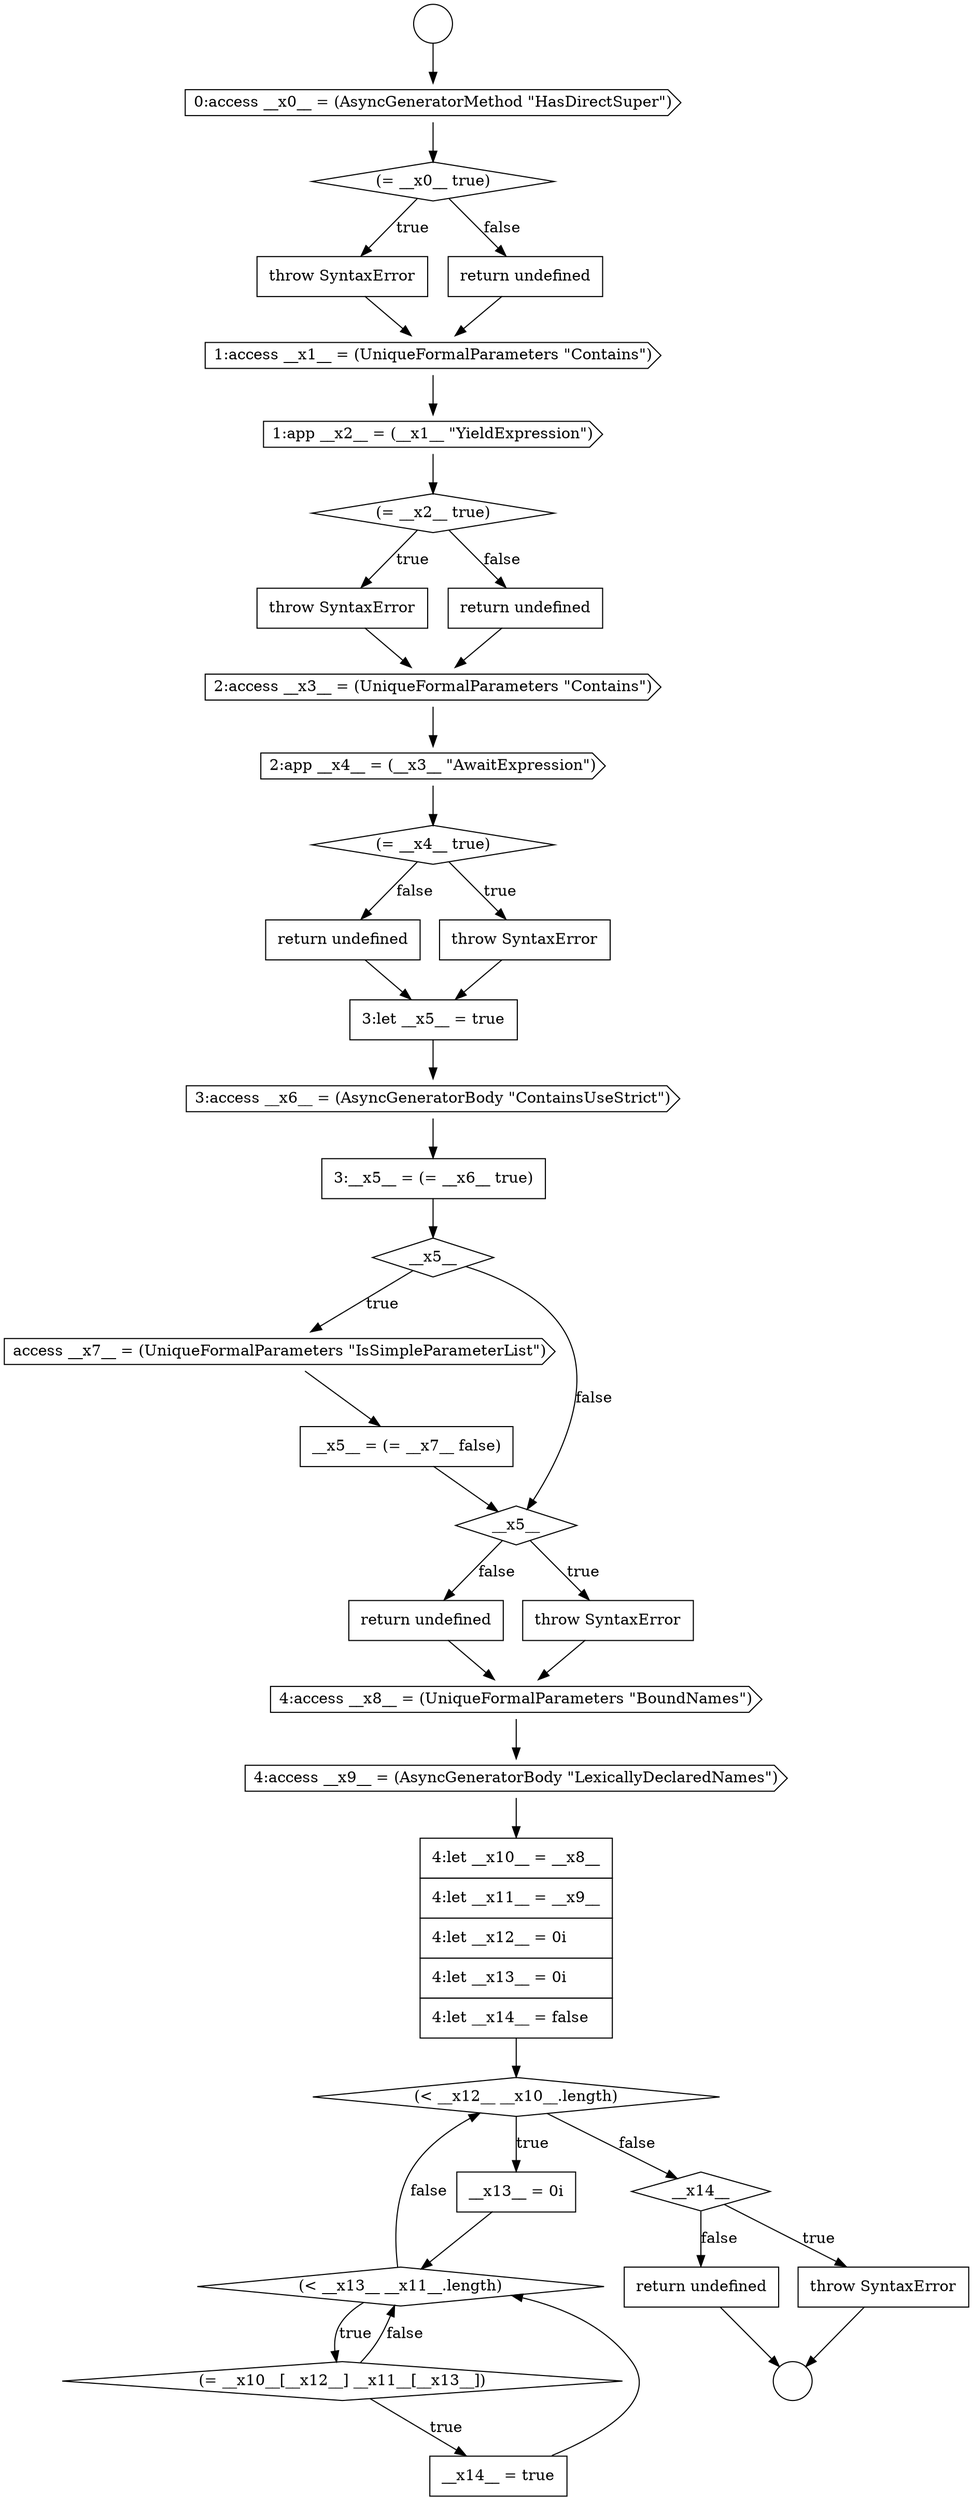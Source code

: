 digraph {
  node19187 [shape=none, margin=0, label=<<font color="black">
    <table border="0" cellborder="1" cellspacing="0" cellpadding="10">
      <tr><td align="left">return undefined</td></tr>
    </table>
  </font>> color="black" fillcolor="white" style=filled]
  node19172 [shape=cds, label=<<font color="black">access __x7__ = (UniqueFormalParameters &quot;IsSimpleParameterList&quot;)</font>> color="black" fillcolor="white" style=filled]
  node19152 [shape=circle label=" " color="black" fillcolor="white" style=filled]
  node19158 [shape=cds, label=<<font color="black">1:access __x1__ = (UniqueFormalParameters &quot;Contains&quot;)</font>> color="black" fillcolor="white" style=filled]
  node19186 [shape=none, margin=0, label=<<font color="black">
    <table border="0" cellborder="1" cellspacing="0" cellpadding="10">
      <tr><td align="left">throw SyntaxError</td></tr>
    </table>
  </font>> color="black" fillcolor="white" style=filled]
  node19179 [shape=none, margin=0, label=<<font color="black">
    <table border="0" cellborder="1" cellspacing="0" cellpadding="10">
      <tr><td align="left">4:let __x10__ = __x8__</td></tr>
      <tr><td align="left">4:let __x11__ = __x9__</td></tr>
      <tr><td align="left">4:let __x12__ = 0i</td></tr>
      <tr><td align="left">4:let __x13__ = 0i</td></tr>
      <tr><td align="left">4:let __x14__ = false</td></tr>
    </table>
  </font>> color="black" fillcolor="white" style=filled]
  node19182 [shape=diamond, label=<<font color="black">(&lt; __x13__ __x11__.length)</font>> color="black" fillcolor="white" style=filled]
  node19167 [shape=none, margin=0, label=<<font color="black">
    <table border="0" cellborder="1" cellspacing="0" cellpadding="10">
      <tr><td align="left">return undefined</td></tr>
    </table>
  </font>> color="black" fillcolor="white" style=filled]
  node19156 [shape=none, margin=0, label=<<font color="black">
    <table border="0" cellborder="1" cellspacing="0" cellpadding="10">
      <tr><td align="left">throw SyntaxError</td></tr>
    </table>
  </font>> color="black" fillcolor="white" style=filled]
  node19161 [shape=none, margin=0, label=<<font color="black">
    <table border="0" cellborder="1" cellspacing="0" cellpadding="10">
      <tr><td align="left">throw SyntaxError</td></tr>
    </table>
  </font>> color="black" fillcolor="white" style=filled]
  node19174 [shape=diamond, label=<<font color="black">__x5__</font>> color="black" fillcolor="white" style=filled]
  node19159 [shape=cds, label=<<font color="black">1:app __x2__ = (__x1__ &quot;YieldExpression&quot;)</font>> color="black" fillcolor="white" style=filled]
  node19180 [shape=diamond, label=<<font color="black">(&lt; __x12__ __x10__.length)</font>> color="black" fillcolor="white" style=filled]
  node19155 [shape=diamond, label=<<font color="black">(= __x0__ true)</font>> color="black" fillcolor="white" style=filled]
  node19184 [shape=none, margin=0, label=<<font color="black">
    <table border="0" cellborder="1" cellspacing="0" cellpadding="10">
      <tr><td align="left">__x14__ = true</td></tr>
    </table>
  </font>> color="black" fillcolor="white" style=filled]
  node19165 [shape=diamond, label=<<font color="black">(= __x4__ true)</font>> color="black" fillcolor="white" style=filled]
  node19177 [shape=cds, label=<<font color="black">4:access __x8__ = (UniqueFormalParameters &quot;BoundNames&quot;)</font>> color="black" fillcolor="white" style=filled]
  node19171 [shape=diamond, label=<<font color="black">__x5__</font>> color="black" fillcolor="white" style=filled]
  node19162 [shape=none, margin=0, label=<<font color="black">
    <table border="0" cellborder="1" cellspacing="0" cellpadding="10">
      <tr><td align="left">return undefined</td></tr>
    </table>
  </font>> color="black" fillcolor="white" style=filled]
  node19181 [shape=none, margin=0, label=<<font color="black">
    <table border="0" cellborder="1" cellspacing="0" cellpadding="10">
      <tr><td align="left">__x13__ = 0i</td></tr>
    </table>
  </font>> color="black" fillcolor="white" style=filled]
  node19166 [shape=none, margin=0, label=<<font color="black">
    <table border="0" cellborder="1" cellspacing="0" cellpadding="10">
      <tr><td align="left">throw SyntaxError</td></tr>
    </table>
  </font>> color="black" fillcolor="white" style=filled]
  node19154 [shape=cds, label=<<font color="black">0:access __x0__ = (AsyncGeneratorMethod &quot;HasDirectSuper&quot;)</font>> color="black" fillcolor="white" style=filled]
  node19178 [shape=cds, label=<<font color="black">4:access __x9__ = (AsyncGeneratorBody &quot;LexicallyDeclaredNames&quot;)</font>> color="black" fillcolor="white" style=filled]
  node19163 [shape=cds, label=<<font color="black">2:access __x3__ = (UniqueFormalParameters &quot;Contains&quot;)</font>> color="black" fillcolor="white" style=filled]
  node19170 [shape=none, margin=0, label=<<font color="black">
    <table border="0" cellborder="1" cellspacing="0" cellpadding="10">
      <tr><td align="left">3:__x5__ = (= __x6__ true)</td></tr>
    </table>
  </font>> color="black" fillcolor="white" style=filled]
  node19176 [shape=none, margin=0, label=<<font color="black">
    <table border="0" cellborder="1" cellspacing="0" cellpadding="10">
      <tr><td align="left">return undefined</td></tr>
    </table>
  </font>> color="black" fillcolor="white" style=filled]
  node19153 [shape=circle label=" " color="black" fillcolor="white" style=filled]
  node19185 [shape=diamond, label=<<font color="black">__x14__</font>> color="black" fillcolor="white" style=filled]
  node19157 [shape=none, margin=0, label=<<font color="black">
    <table border="0" cellborder="1" cellspacing="0" cellpadding="10">
      <tr><td align="left">return undefined</td></tr>
    </table>
  </font>> color="black" fillcolor="white" style=filled]
  node19169 [shape=cds, label=<<font color="black">3:access __x6__ = (AsyncGeneratorBody &quot;ContainsUseStrict&quot;)</font>> color="black" fillcolor="white" style=filled]
  node19164 [shape=cds, label=<<font color="black">2:app __x4__ = (__x3__ &quot;AwaitExpression&quot;)</font>> color="black" fillcolor="white" style=filled]
  node19160 [shape=diamond, label=<<font color="black">(= __x2__ true)</font>> color="black" fillcolor="white" style=filled]
  node19175 [shape=none, margin=0, label=<<font color="black">
    <table border="0" cellborder="1" cellspacing="0" cellpadding="10">
      <tr><td align="left">throw SyntaxError</td></tr>
    </table>
  </font>> color="black" fillcolor="white" style=filled]
  node19173 [shape=none, margin=0, label=<<font color="black">
    <table border="0" cellborder="1" cellspacing="0" cellpadding="10">
      <tr><td align="left">__x5__ = (= __x7__ false)</td></tr>
    </table>
  </font>> color="black" fillcolor="white" style=filled]
  node19183 [shape=diamond, label=<<font color="black">(= __x10__[__x12__] __x11__[__x13__])</font>> color="black" fillcolor="white" style=filled]
  node19168 [shape=none, margin=0, label=<<font color="black">
    <table border="0" cellborder="1" cellspacing="0" cellpadding="10">
      <tr><td align="left">3:let __x5__ = true</td></tr>
    </table>
  </font>> color="black" fillcolor="white" style=filled]
  node19174 -> node19175 [label=<<font color="black">true</font>> color="black"]
  node19174 -> node19176 [label=<<font color="black">false</font>> color="black"]
  node19185 -> node19186 [label=<<font color="black">true</font>> color="black"]
  node19185 -> node19187 [label=<<font color="black">false</font>> color="black"]
  node19168 -> node19169 [ color="black"]
  node19154 -> node19155 [ color="black"]
  node19156 -> node19158 [ color="black"]
  node19173 -> node19174 [ color="black"]
  node19155 -> node19156 [label=<<font color="black">true</font>> color="black"]
  node19155 -> node19157 [label=<<font color="black">false</font>> color="black"]
  node19169 -> node19170 [ color="black"]
  node19157 -> node19158 [ color="black"]
  node19172 -> node19173 [ color="black"]
  node19171 -> node19172 [label=<<font color="black">true</font>> color="black"]
  node19171 -> node19174 [label=<<font color="black">false</font>> color="black"]
  node19152 -> node19154 [ color="black"]
  node19184 -> node19182 [ color="black"]
  node19186 -> node19153 [ color="black"]
  node19176 -> node19177 [ color="black"]
  node19183 -> node19184 [label=<<font color="black">true</font>> color="black"]
  node19183 -> node19182 [label=<<font color="black">false</font>> color="black"]
  node19165 -> node19166 [label=<<font color="black">true</font>> color="black"]
  node19165 -> node19167 [label=<<font color="black">false</font>> color="black"]
  node19161 -> node19163 [ color="black"]
  node19181 -> node19182 [ color="black"]
  node19164 -> node19165 [ color="black"]
  node19175 -> node19177 [ color="black"]
  node19159 -> node19160 [ color="black"]
  node19178 -> node19179 [ color="black"]
  node19182 -> node19183 [label=<<font color="black">true</font>> color="black"]
  node19182 -> node19180 [label=<<font color="black">false</font>> color="black"]
  node19170 -> node19171 [ color="black"]
  node19187 -> node19153 [ color="black"]
  node19179 -> node19180 [ color="black"]
  node19158 -> node19159 [ color="black"]
  node19160 -> node19161 [label=<<font color="black">true</font>> color="black"]
  node19160 -> node19162 [label=<<font color="black">false</font>> color="black"]
  node19177 -> node19178 [ color="black"]
  node19180 -> node19181 [label=<<font color="black">true</font>> color="black"]
  node19180 -> node19185 [label=<<font color="black">false</font>> color="black"]
  node19166 -> node19168 [ color="black"]
  node19162 -> node19163 [ color="black"]
  node19163 -> node19164 [ color="black"]
  node19167 -> node19168 [ color="black"]
}
